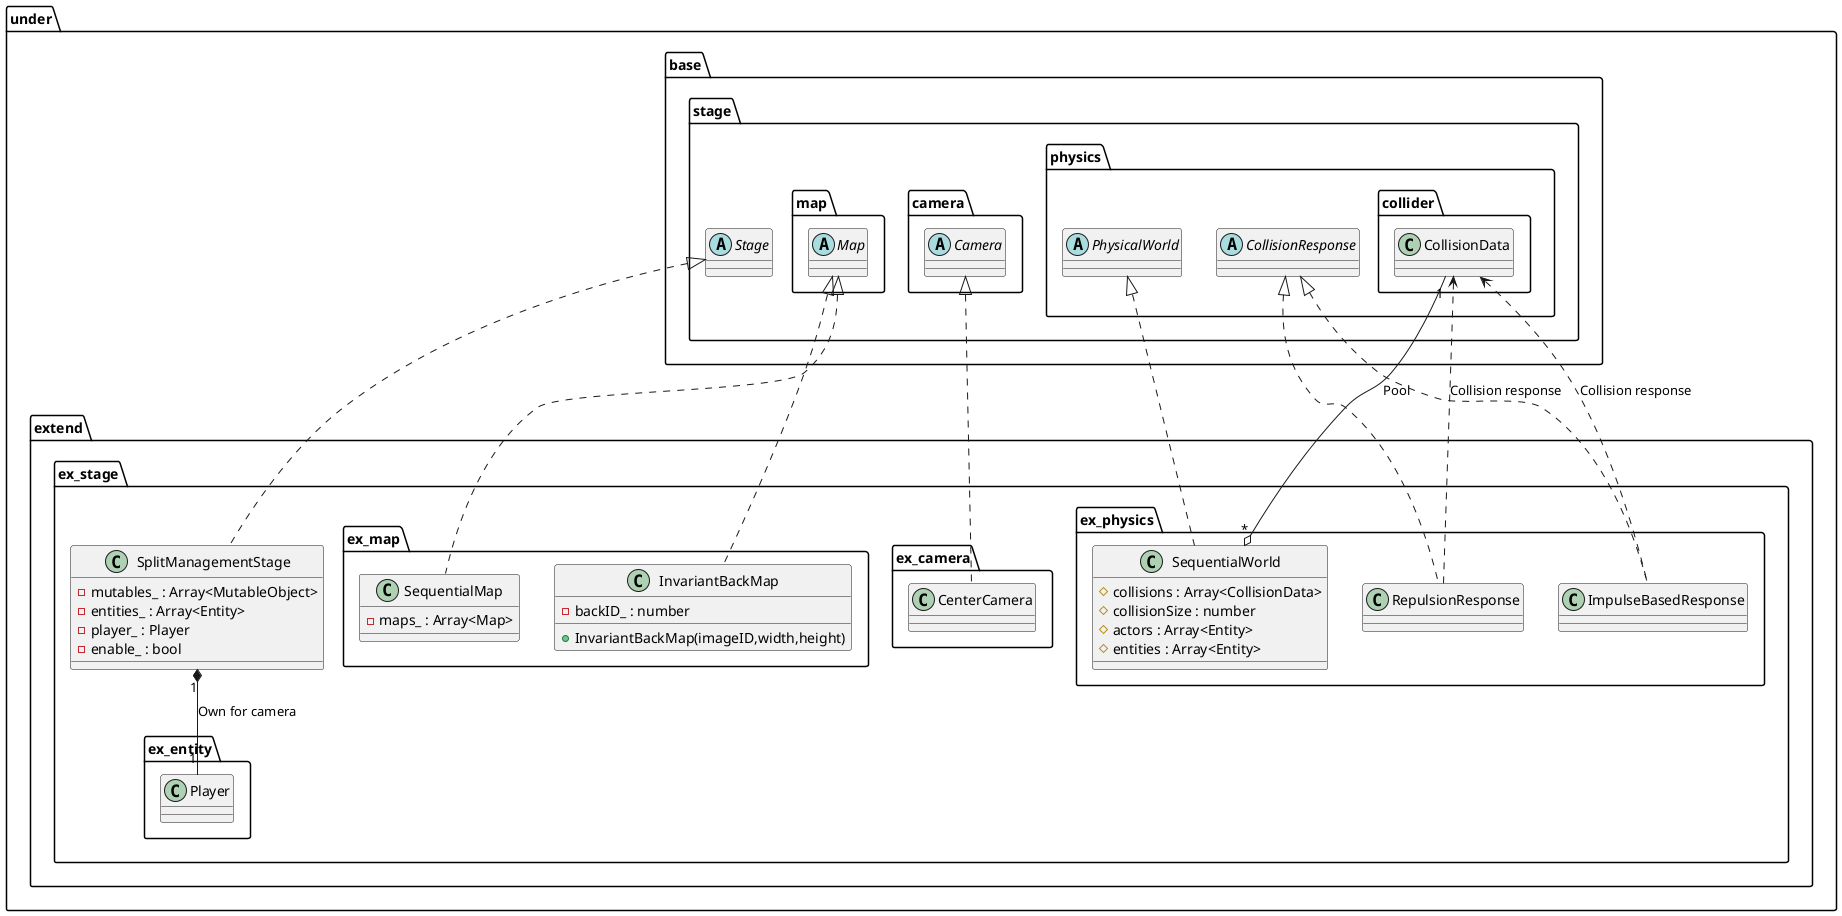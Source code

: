@startuml StageExtend
package under {
    package extend {
        package ex_stage {
            class SplitManagementStage {
                -mutables_ : Array<MutableObject>
                -entities_ : Array<Entity>
                -player_ : Player
                -enable_ : bool
            }
            package ex_map {
                class SequentialMap {
                    -maps_ : Array<Map>
                }
                class InvariantBackMap {
                    +InvariantBackMap(imageID,width,height)
                    -backID_ : number
                }
            }
            package ex_camera {
                class CenterCamera
            }

            package ex_physics {
                class SequentialWorld {
                    #collisions : Array<CollisionData>
                    #collisionSize : number
                    #actors : Array<Entity>
                    #entities : Array<Entity>
                }
                class ImpulseBasedResponse
                class RepulsionResponse
            }
        }
    }
}

package under {
    package base {
        package stage {
            abstract Stage
            package map {
                abstract Map
            }
            package camera {
                abstract Camera
            }
            package physics {
                abstract PhysicalWorld
                abstract CollisionResponse
                package collider {
                    class CollisionData
                }
            }
        }
    }

    package extend {
        package ex_stage {
            package ex_entity {
                class Player
            }
        }
    }
}


SplitManagementStage "1"*--"1" Player : Own for camera

CollisionData <.. ImpulseBasedResponse : Collision response
CollisionData <.. RepulsionResponse : Collision response
CollisionData "1"--o "*"SequentialWorld : Pool

Stage <|.. SplitManagementStage
Camera <|.. CenterCamera
Map <|.. SequentialMap
Map <|.. InvariantBackMap
PhysicalWorld <|.. SequentialWorld
CollisionResponse <|.. ImpulseBasedResponse
CollisionResponse <|.. RepulsionResponse

@enduml
